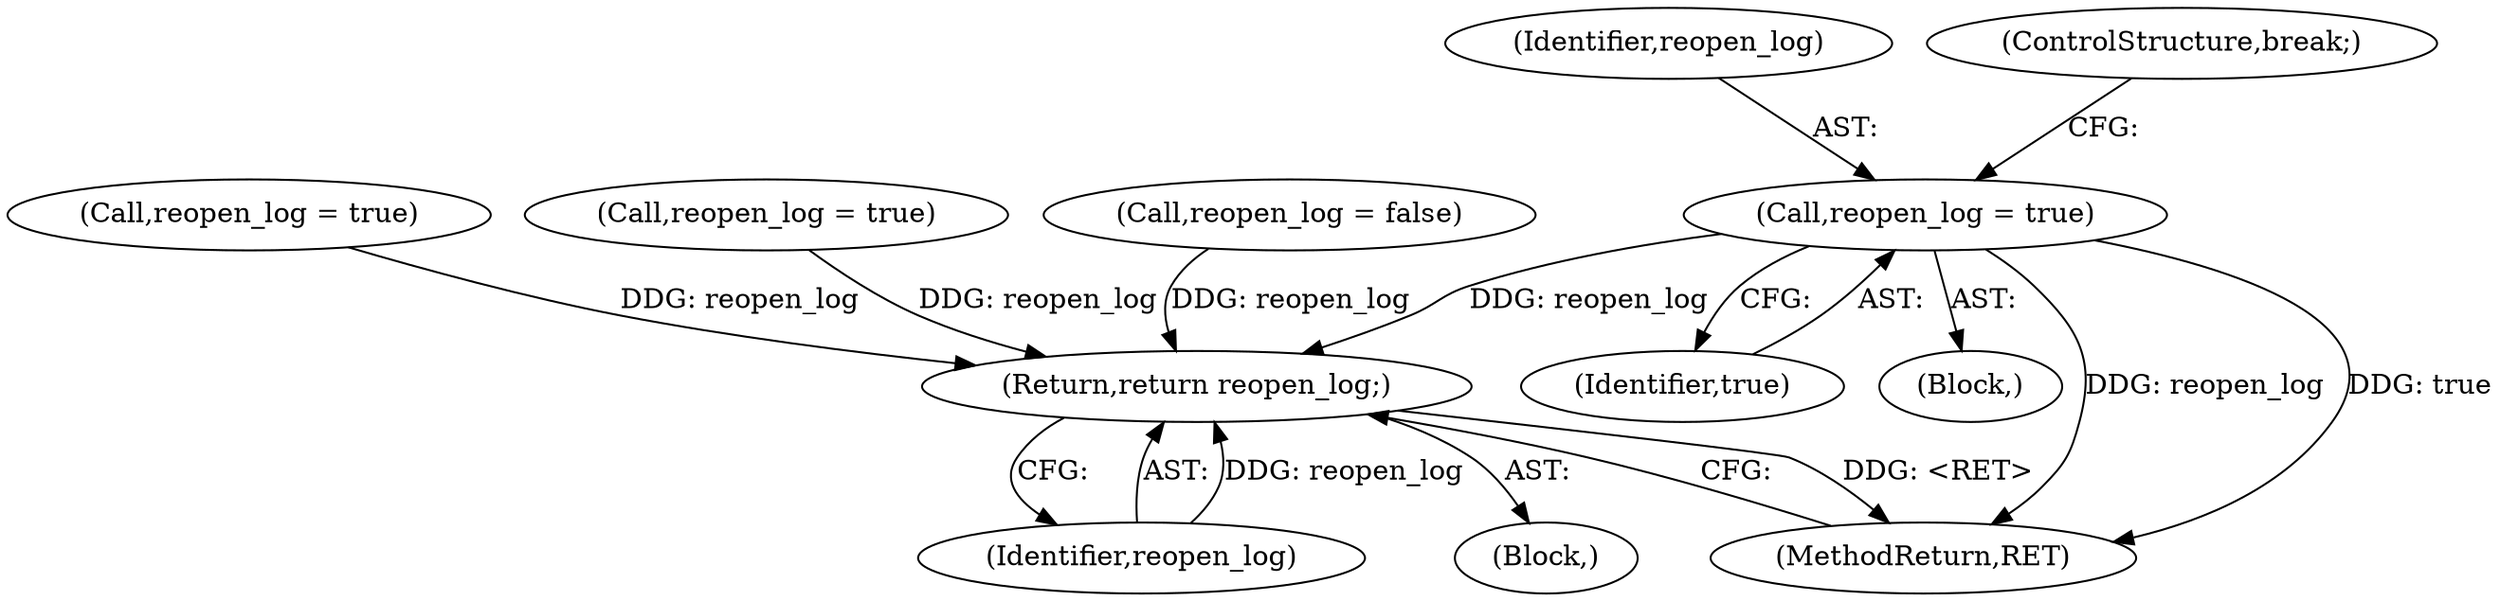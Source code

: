 digraph "0_keepalived_04f2d32871bb3b11d7dc024039952f2fe2750306@API" {
"1000269" [label="(Call,reopen_log = true)"];
"1000743" [label="(Return,return reopen_log;)"];
"1000109" [label="(Block,)"];
"1000270" [label="(Identifier,reopen_log)"];
"1000269" [label="(Call,reopen_log = true)"];
"1000348" [label="(Call,reopen_log = true)"];
"1000745" [label="(MethodReturn,RET)"];
"1000744" [label="(Identifier,reopen_log)"];
"1000377" [label="(Call,reopen_log = true)"];
"1000271" [label="(Identifier,true)"];
"1000112" [label="(Call,reopen_log = false)"];
"1000195" [label="(Block,)"];
"1000743" [label="(Return,return reopen_log;)"];
"1000272" [label="(ControlStructure,break;)"];
"1000269" -> "1000195"  [label="AST: "];
"1000269" -> "1000271"  [label="CFG: "];
"1000270" -> "1000269"  [label="AST: "];
"1000271" -> "1000269"  [label="AST: "];
"1000272" -> "1000269"  [label="CFG: "];
"1000269" -> "1000745"  [label="DDG: reopen_log"];
"1000269" -> "1000745"  [label="DDG: true"];
"1000269" -> "1000743"  [label="DDG: reopen_log"];
"1000743" -> "1000109"  [label="AST: "];
"1000743" -> "1000744"  [label="CFG: "];
"1000744" -> "1000743"  [label="AST: "];
"1000745" -> "1000743"  [label="CFG: "];
"1000743" -> "1000745"  [label="DDG: <RET>"];
"1000744" -> "1000743"  [label="DDG: reopen_log"];
"1000348" -> "1000743"  [label="DDG: reopen_log"];
"1000377" -> "1000743"  [label="DDG: reopen_log"];
"1000112" -> "1000743"  [label="DDG: reopen_log"];
}
